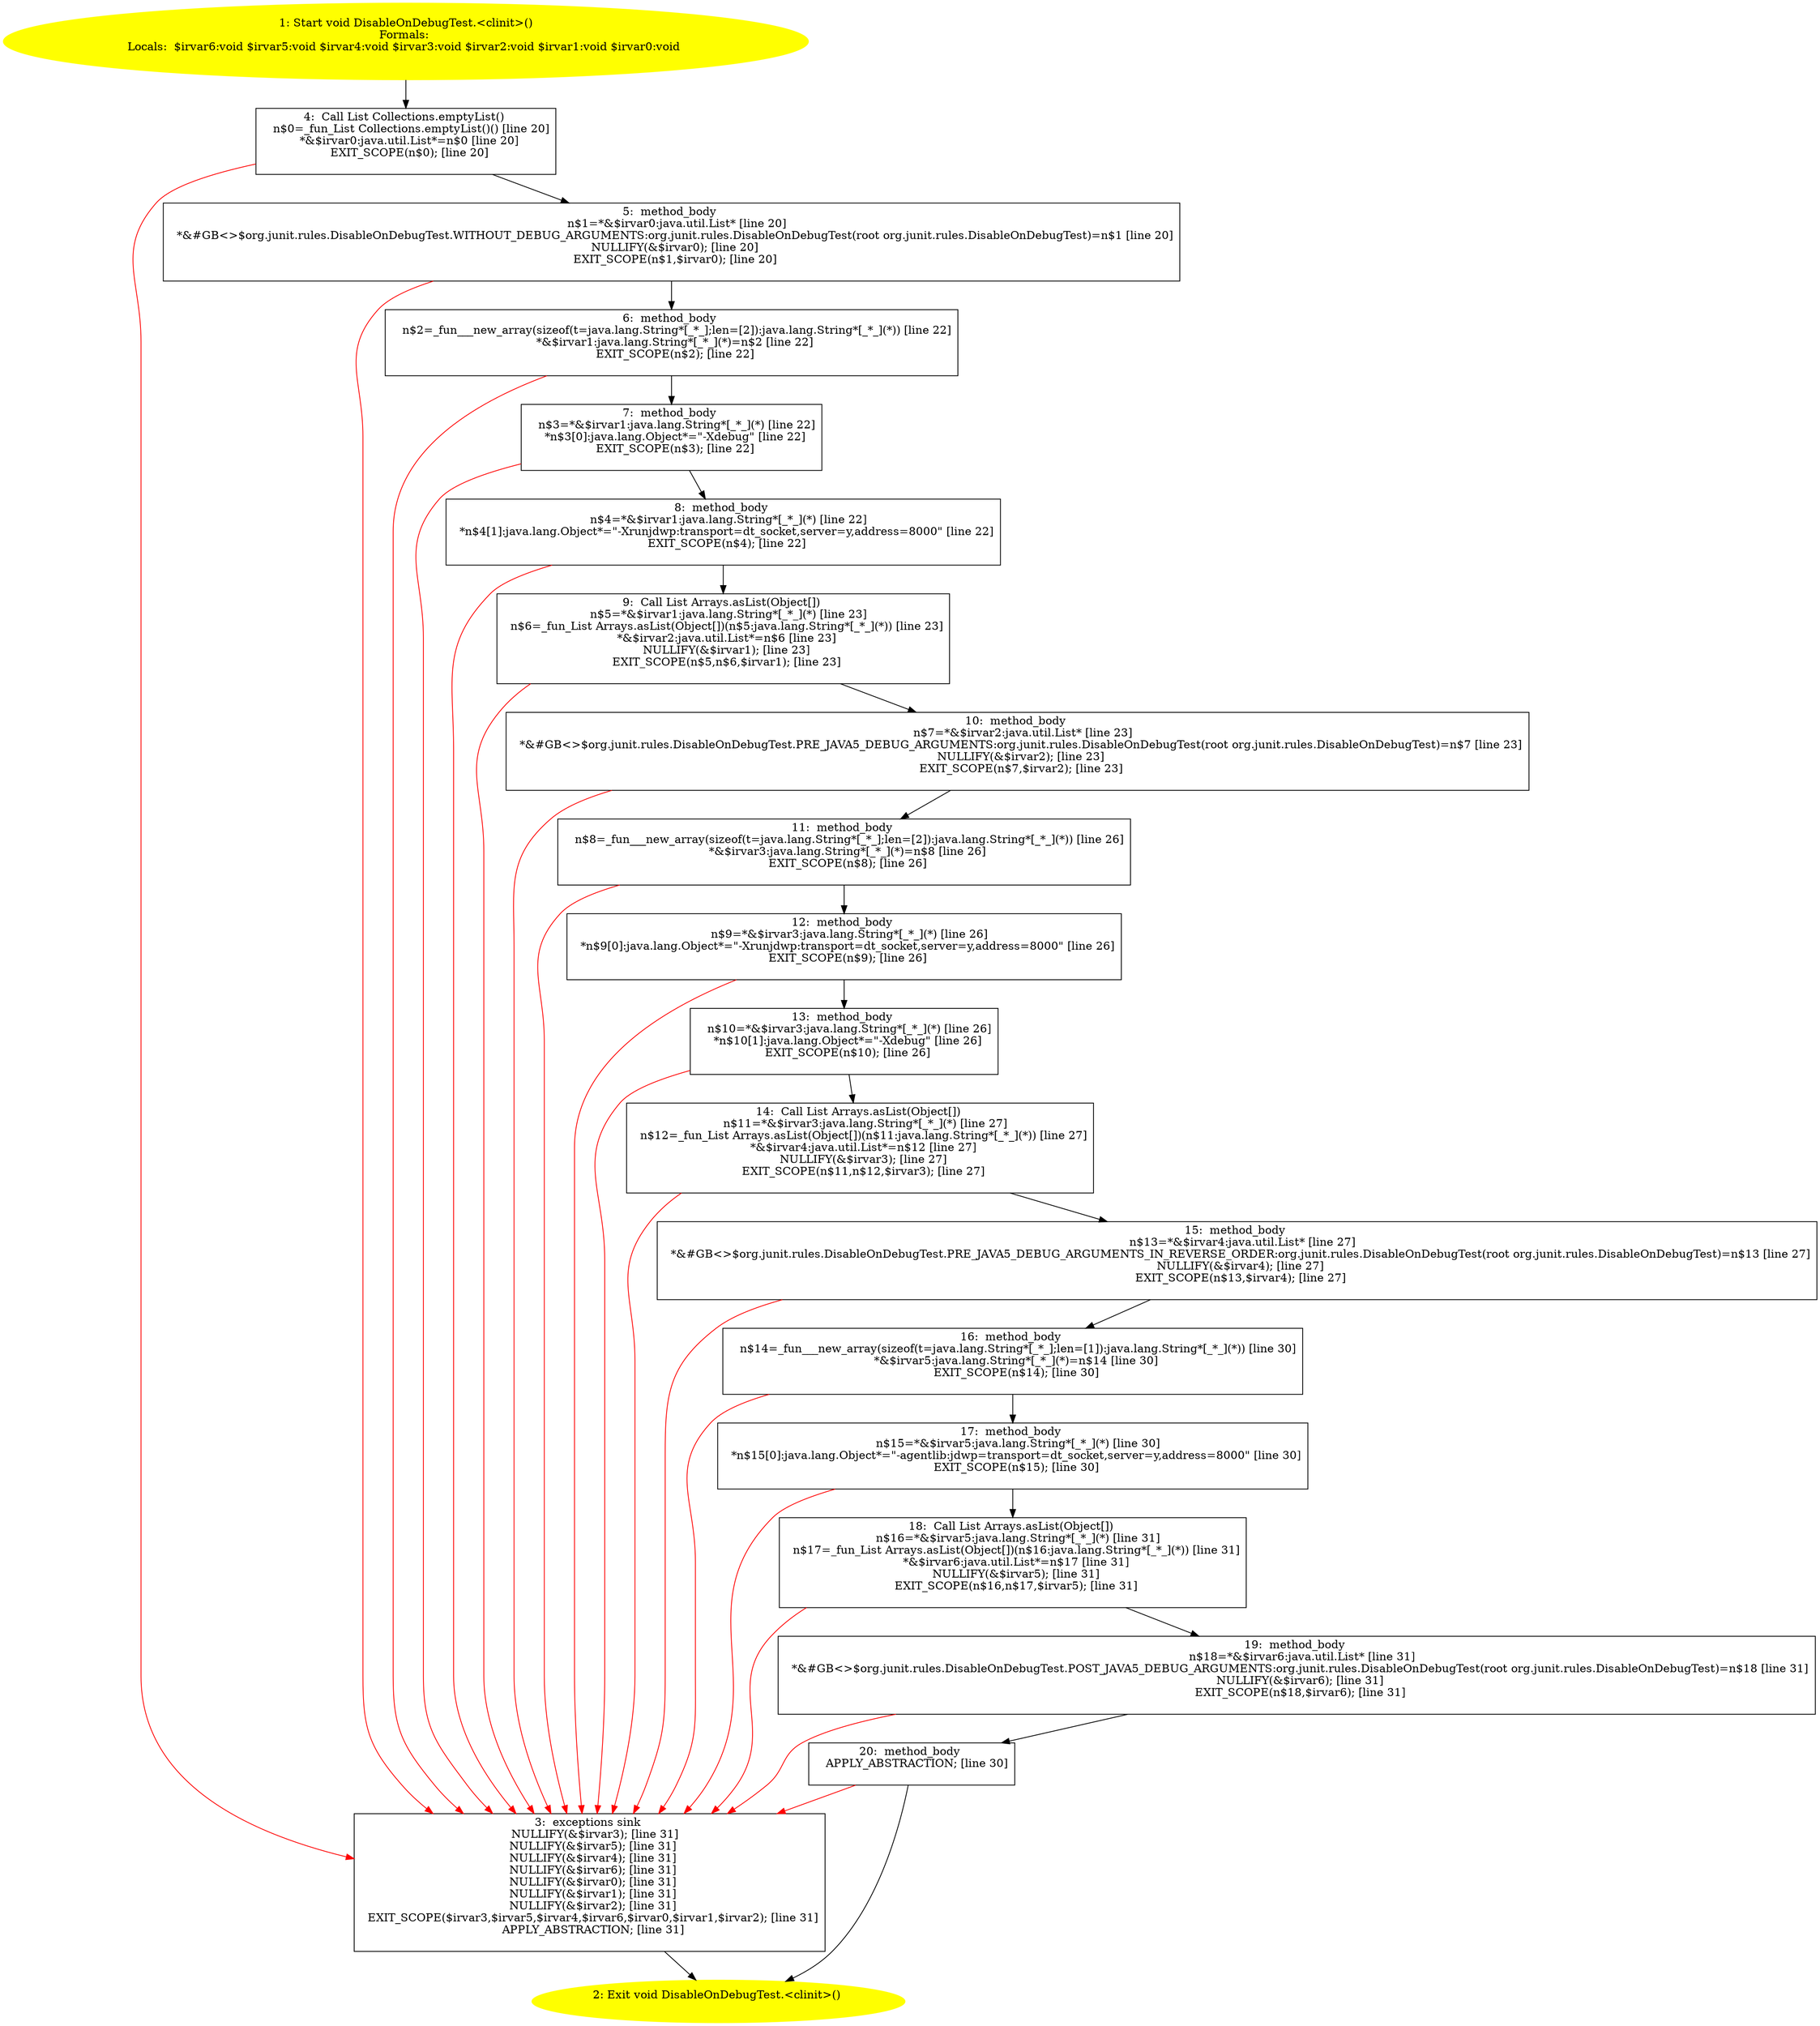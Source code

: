 /* @generated */
digraph cfg {
"org.junit.rules.DisableOnDebugTest.<clinit>():void.f48bef6284b780665e61f03df702e2dc_1" [label="1: Start void DisableOnDebugTest.<clinit>()\nFormals: \nLocals:  $irvar6:void $irvar5:void $irvar4:void $irvar3:void $irvar2:void $irvar1:void $irvar0:void \n  " color=yellow style=filled]
	

	 "org.junit.rules.DisableOnDebugTest.<clinit>():void.f48bef6284b780665e61f03df702e2dc_1" -> "org.junit.rules.DisableOnDebugTest.<clinit>():void.f48bef6284b780665e61f03df702e2dc_4" ;
"org.junit.rules.DisableOnDebugTest.<clinit>():void.f48bef6284b780665e61f03df702e2dc_2" [label="2: Exit void DisableOnDebugTest.<clinit>() \n  " color=yellow style=filled]
	

"org.junit.rules.DisableOnDebugTest.<clinit>():void.f48bef6284b780665e61f03df702e2dc_3" [label="3:  exceptions sink \n   NULLIFY(&$irvar3); [line 31]\n  NULLIFY(&$irvar5); [line 31]\n  NULLIFY(&$irvar4); [line 31]\n  NULLIFY(&$irvar6); [line 31]\n  NULLIFY(&$irvar0); [line 31]\n  NULLIFY(&$irvar1); [line 31]\n  NULLIFY(&$irvar2); [line 31]\n  EXIT_SCOPE($irvar3,$irvar5,$irvar4,$irvar6,$irvar0,$irvar1,$irvar2); [line 31]\n  APPLY_ABSTRACTION; [line 31]\n " shape="box"]
	

	 "org.junit.rules.DisableOnDebugTest.<clinit>():void.f48bef6284b780665e61f03df702e2dc_3" -> "org.junit.rules.DisableOnDebugTest.<clinit>():void.f48bef6284b780665e61f03df702e2dc_2" ;
"org.junit.rules.DisableOnDebugTest.<clinit>():void.f48bef6284b780665e61f03df702e2dc_4" [label="4:  Call List Collections.emptyList() \n   n$0=_fun_List Collections.emptyList()() [line 20]\n  *&$irvar0:java.util.List*=n$0 [line 20]\n  EXIT_SCOPE(n$0); [line 20]\n " shape="box"]
	

	 "org.junit.rules.DisableOnDebugTest.<clinit>():void.f48bef6284b780665e61f03df702e2dc_4" -> "org.junit.rules.DisableOnDebugTest.<clinit>():void.f48bef6284b780665e61f03df702e2dc_5" ;
	 "org.junit.rules.DisableOnDebugTest.<clinit>():void.f48bef6284b780665e61f03df702e2dc_4" -> "org.junit.rules.DisableOnDebugTest.<clinit>():void.f48bef6284b780665e61f03df702e2dc_3" [color="red" ];
"org.junit.rules.DisableOnDebugTest.<clinit>():void.f48bef6284b780665e61f03df702e2dc_5" [label="5:  method_body \n   n$1=*&$irvar0:java.util.List* [line 20]\n  *&#GB<>$org.junit.rules.DisableOnDebugTest.WITHOUT_DEBUG_ARGUMENTS:org.junit.rules.DisableOnDebugTest(root org.junit.rules.DisableOnDebugTest)=n$1 [line 20]\n  NULLIFY(&$irvar0); [line 20]\n  EXIT_SCOPE(n$1,$irvar0); [line 20]\n " shape="box"]
	

	 "org.junit.rules.DisableOnDebugTest.<clinit>():void.f48bef6284b780665e61f03df702e2dc_5" -> "org.junit.rules.DisableOnDebugTest.<clinit>():void.f48bef6284b780665e61f03df702e2dc_6" ;
	 "org.junit.rules.DisableOnDebugTest.<clinit>():void.f48bef6284b780665e61f03df702e2dc_5" -> "org.junit.rules.DisableOnDebugTest.<clinit>():void.f48bef6284b780665e61f03df702e2dc_3" [color="red" ];
"org.junit.rules.DisableOnDebugTest.<clinit>():void.f48bef6284b780665e61f03df702e2dc_6" [label="6:  method_body \n   n$2=_fun___new_array(sizeof(t=java.lang.String*[_*_];len=[2]):java.lang.String*[_*_](*)) [line 22]\n  *&$irvar1:java.lang.String*[_*_](*)=n$2 [line 22]\n  EXIT_SCOPE(n$2); [line 22]\n " shape="box"]
	

	 "org.junit.rules.DisableOnDebugTest.<clinit>():void.f48bef6284b780665e61f03df702e2dc_6" -> "org.junit.rules.DisableOnDebugTest.<clinit>():void.f48bef6284b780665e61f03df702e2dc_7" ;
	 "org.junit.rules.DisableOnDebugTest.<clinit>():void.f48bef6284b780665e61f03df702e2dc_6" -> "org.junit.rules.DisableOnDebugTest.<clinit>():void.f48bef6284b780665e61f03df702e2dc_3" [color="red" ];
"org.junit.rules.DisableOnDebugTest.<clinit>():void.f48bef6284b780665e61f03df702e2dc_7" [label="7:  method_body \n   n$3=*&$irvar1:java.lang.String*[_*_](*) [line 22]\n  *n$3[0]:java.lang.Object*=\"-Xdebug\" [line 22]\n  EXIT_SCOPE(n$3); [line 22]\n " shape="box"]
	

	 "org.junit.rules.DisableOnDebugTest.<clinit>():void.f48bef6284b780665e61f03df702e2dc_7" -> "org.junit.rules.DisableOnDebugTest.<clinit>():void.f48bef6284b780665e61f03df702e2dc_8" ;
	 "org.junit.rules.DisableOnDebugTest.<clinit>():void.f48bef6284b780665e61f03df702e2dc_7" -> "org.junit.rules.DisableOnDebugTest.<clinit>():void.f48bef6284b780665e61f03df702e2dc_3" [color="red" ];
"org.junit.rules.DisableOnDebugTest.<clinit>():void.f48bef6284b780665e61f03df702e2dc_8" [label="8:  method_body \n   n$4=*&$irvar1:java.lang.String*[_*_](*) [line 22]\n  *n$4[1]:java.lang.Object*=\"-Xrunjdwp:transport=dt_socket,server=y,address=8000\" [line 22]\n  EXIT_SCOPE(n$4); [line 22]\n " shape="box"]
	

	 "org.junit.rules.DisableOnDebugTest.<clinit>():void.f48bef6284b780665e61f03df702e2dc_8" -> "org.junit.rules.DisableOnDebugTest.<clinit>():void.f48bef6284b780665e61f03df702e2dc_9" ;
	 "org.junit.rules.DisableOnDebugTest.<clinit>():void.f48bef6284b780665e61f03df702e2dc_8" -> "org.junit.rules.DisableOnDebugTest.<clinit>():void.f48bef6284b780665e61f03df702e2dc_3" [color="red" ];
"org.junit.rules.DisableOnDebugTest.<clinit>():void.f48bef6284b780665e61f03df702e2dc_9" [label="9:  Call List Arrays.asList(Object[]) \n   n$5=*&$irvar1:java.lang.String*[_*_](*) [line 23]\n  n$6=_fun_List Arrays.asList(Object[])(n$5:java.lang.String*[_*_](*)) [line 23]\n  *&$irvar2:java.util.List*=n$6 [line 23]\n  NULLIFY(&$irvar1); [line 23]\n  EXIT_SCOPE(n$5,n$6,$irvar1); [line 23]\n " shape="box"]
	

	 "org.junit.rules.DisableOnDebugTest.<clinit>():void.f48bef6284b780665e61f03df702e2dc_9" -> "org.junit.rules.DisableOnDebugTest.<clinit>():void.f48bef6284b780665e61f03df702e2dc_10" ;
	 "org.junit.rules.DisableOnDebugTest.<clinit>():void.f48bef6284b780665e61f03df702e2dc_9" -> "org.junit.rules.DisableOnDebugTest.<clinit>():void.f48bef6284b780665e61f03df702e2dc_3" [color="red" ];
"org.junit.rules.DisableOnDebugTest.<clinit>():void.f48bef6284b780665e61f03df702e2dc_10" [label="10:  method_body \n   n$7=*&$irvar2:java.util.List* [line 23]\n  *&#GB<>$org.junit.rules.DisableOnDebugTest.PRE_JAVA5_DEBUG_ARGUMENTS:org.junit.rules.DisableOnDebugTest(root org.junit.rules.DisableOnDebugTest)=n$7 [line 23]\n  NULLIFY(&$irvar2); [line 23]\n  EXIT_SCOPE(n$7,$irvar2); [line 23]\n " shape="box"]
	

	 "org.junit.rules.DisableOnDebugTest.<clinit>():void.f48bef6284b780665e61f03df702e2dc_10" -> "org.junit.rules.DisableOnDebugTest.<clinit>():void.f48bef6284b780665e61f03df702e2dc_11" ;
	 "org.junit.rules.DisableOnDebugTest.<clinit>():void.f48bef6284b780665e61f03df702e2dc_10" -> "org.junit.rules.DisableOnDebugTest.<clinit>():void.f48bef6284b780665e61f03df702e2dc_3" [color="red" ];
"org.junit.rules.DisableOnDebugTest.<clinit>():void.f48bef6284b780665e61f03df702e2dc_11" [label="11:  method_body \n   n$8=_fun___new_array(sizeof(t=java.lang.String*[_*_];len=[2]):java.lang.String*[_*_](*)) [line 26]\n  *&$irvar3:java.lang.String*[_*_](*)=n$8 [line 26]\n  EXIT_SCOPE(n$8); [line 26]\n " shape="box"]
	

	 "org.junit.rules.DisableOnDebugTest.<clinit>():void.f48bef6284b780665e61f03df702e2dc_11" -> "org.junit.rules.DisableOnDebugTest.<clinit>():void.f48bef6284b780665e61f03df702e2dc_12" ;
	 "org.junit.rules.DisableOnDebugTest.<clinit>():void.f48bef6284b780665e61f03df702e2dc_11" -> "org.junit.rules.DisableOnDebugTest.<clinit>():void.f48bef6284b780665e61f03df702e2dc_3" [color="red" ];
"org.junit.rules.DisableOnDebugTest.<clinit>():void.f48bef6284b780665e61f03df702e2dc_12" [label="12:  method_body \n   n$9=*&$irvar3:java.lang.String*[_*_](*) [line 26]\n  *n$9[0]:java.lang.Object*=\"-Xrunjdwp:transport=dt_socket,server=y,address=8000\" [line 26]\n  EXIT_SCOPE(n$9); [line 26]\n " shape="box"]
	

	 "org.junit.rules.DisableOnDebugTest.<clinit>():void.f48bef6284b780665e61f03df702e2dc_12" -> "org.junit.rules.DisableOnDebugTest.<clinit>():void.f48bef6284b780665e61f03df702e2dc_13" ;
	 "org.junit.rules.DisableOnDebugTest.<clinit>():void.f48bef6284b780665e61f03df702e2dc_12" -> "org.junit.rules.DisableOnDebugTest.<clinit>():void.f48bef6284b780665e61f03df702e2dc_3" [color="red" ];
"org.junit.rules.DisableOnDebugTest.<clinit>():void.f48bef6284b780665e61f03df702e2dc_13" [label="13:  method_body \n   n$10=*&$irvar3:java.lang.String*[_*_](*) [line 26]\n  *n$10[1]:java.lang.Object*=\"-Xdebug\" [line 26]\n  EXIT_SCOPE(n$10); [line 26]\n " shape="box"]
	

	 "org.junit.rules.DisableOnDebugTest.<clinit>():void.f48bef6284b780665e61f03df702e2dc_13" -> "org.junit.rules.DisableOnDebugTest.<clinit>():void.f48bef6284b780665e61f03df702e2dc_14" ;
	 "org.junit.rules.DisableOnDebugTest.<clinit>():void.f48bef6284b780665e61f03df702e2dc_13" -> "org.junit.rules.DisableOnDebugTest.<clinit>():void.f48bef6284b780665e61f03df702e2dc_3" [color="red" ];
"org.junit.rules.DisableOnDebugTest.<clinit>():void.f48bef6284b780665e61f03df702e2dc_14" [label="14:  Call List Arrays.asList(Object[]) \n   n$11=*&$irvar3:java.lang.String*[_*_](*) [line 27]\n  n$12=_fun_List Arrays.asList(Object[])(n$11:java.lang.String*[_*_](*)) [line 27]\n  *&$irvar4:java.util.List*=n$12 [line 27]\n  NULLIFY(&$irvar3); [line 27]\n  EXIT_SCOPE(n$11,n$12,$irvar3); [line 27]\n " shape="box"]
	

	 "org.junit.rules.DisableOnDebugTest.<clinit>():void.f48bef6284b780665e61f03df702e2dc_14" -> "org.junit.rules.DisableOnDebugTest.<clinit>():void.f48bef6284b780665e61f03df702e2dc_15" ;
	 "org.junit.rules.DisableOnDebugTest.<clinit>():void.f48bef6284b780665e61f03df702e2dc_14" -> "org.junit.rules.DisableOnDebugTest.<clinit>():void.f48bef6284b780665e61f03df702e2dc_3" [color="red" ];
"org.junit.rules.DisableOnDebugTest.<clinit>():void.f48bef6284b780665e61f03df702e2dc_15" [label="15:  method_body \n   n$13=*&$irvar4:java.util.List* [line 27]\n  *&#GB<>$org.junit.rules.DisableOnDebugTest.PRE_JAVA5_DEBUG_ARGUMENTS_IN_REVERSE_ORDER:org.junit.rules.DisableOnDebugTest(root org.junit.rules.DisableOnDebugTest)=n$13 [line 27]\n  NULLIFY(&$irvar4); [line 27]\n  EXIT_SCOPE(n$13,$irvar4); [line 27]\n " shape="box"]
	

	 "org.junit.rules.DisableOnDebugTest.<clinit>():void.f48bef6284b780665e61f03df702e2dc_15" -> "org.junit.rules.DisableOnDebugTest.<clinit>():void.f48bef6284b780665e61f03df702e2dc_16" ;
	 "org.junit.rules.DisableOnDebugTest.<clinit>():void.f48bef6284b780665e61f03df702e2dc_15" -> "org.junit.rules.DisableOnDebugTest.<clinit>():void.f48bef6284b780665e61f03df702e2dc_3" [color="red" ];
"org.junit.rules.DisableOnDebugTest.<clinit>():void.f48bef6284b780665e61f03df702e2dc_16" [label="16:  method_body \n   n$14=_fun___new_array(sizeof(t=java.lang.String*[_*_];len=[1]):java.lang.String*[_*_](*)) [line 30]\n  *&$irvar5:java.lang.String*[_*_](*)=n$14 [line 30]\n  EXIT_SCOPE(n$14); [line 30]\n " shape="box"]
	

	 "org.junit.rules.DisableOnDebugTest.<clinit>():void.f48bef6284b780665e61f03df702e2dc_16" -> "org.junit.rules.DisableOnDebugTest.<clinit>():void.f48bef6284b780665e61f03df702e2dc_17" ;
	 "org.junit.rules.DisableOnDebugTest.<clinit>():void.f48bef6284b780665e61f03df702e2dc_16" -> "org.junit.rules.DisableOnDebugTest.<clinit>():void.f48bef6284b780665e61f03df702e2dc_3" [color="red" ];
"org.junit.rules.DisableOnDebugTest.<clinit>():void.f48bef6284b780665e61f03df702e2dc_17" [label="17:  method_body \n   n$15=*&$irvar5:java.lang.String*[_*_](*) [line 30]\n  *n$15[0]:java.lang.Object*=\"-agentlib:jdwp=transport=dt_socket,server=y,address=8000\" [line 30]\n  EXIT_SCOPE(n$15); [line 30]\n " shape="box"]
	

	 "org.junit.rules.DisableOnDebugTest.<clinit>():void.f48bef6284b780665e61f03df702e2dc_17" -> "org.junit.rules.DisableOnDebugTest.<clinit>():void.f48bef6284b780665e61f03df702e2dc_18" ;
	 "org.junit.rules.DisableOnDebugTest.<clinit>():void.f48bef6284b780665e61f03df702e2dc_17" -> "org.junit.rules.DisableOnDebugTest.<clinit>():void.f48bef6284b780665e61f03df702e2dc_3" [color="red" ];
"org.junit.rules.DisableOnDebugTest.<clinit>():void.f48bef6284b780665e61f03df702e2dc_18" [label="18:  Call List Arrays.asList(Object[]) \n   n$16=*&$irvar5:java.lang.String*[_*_](*) [line 31]\n  n$17=_fun_List Arrays.asList(Object[])(n$16:java.lang.String*[_*_](*)) [line 31]\n  *&$irvar6:java.util.List*=n$17 [line 31]\n  NULLIFY(&$irvar5); [line 31]\n  EXIT_SCOPE(n$16,n$17,$irvar5); [line 31]\n " shape="box"]
	

	 "org.junit.rules.DisableOnDebugTest.<clinit>():void.f48bef6284b780665e61f03df702e2dc_18" -> "org.junit.rules.DisableOnDebugTest.<clinit>():void.f48bef6284b780665e61f03df702e2dc_19" ;
	 "org.junit.rules.DisableOnDebugTest.<clinit>():void.f48bef6284b780665e61f03df702e2dc_18" -> "org.junit.rules.DisableOnDebugTest.<clinit>():void.f48bef6284b780665e61f03df702e2dc_3" [color="red" ];
"org.junit.rules.DisableOnDebugTest.<clinit>():void.f48bef6284b780665e61f03df702e2dc_19" [label="19:  method_body \n   n$18=*&$irvar6:java.util.List* [line 31]\n  *&#GB<>$org.junit.rules.DisableOnDebugTest.POST_JAVA5_DEBUG_ARGUMENTS:org.junit.rules.DisableOnDebugTest(root org.junit.rules.DisableOnDebugTest)=n$18 [line 31]\n  NULLIFY(&$irvar6); [line 31]\n  EXIT_SCOPE(n$18,$irvar6); [line 31]\n " shape="box"]
	

	 "org.junit.rules.DisableOnDebugTest.<clinit>():void.f48bef6284b780665e61f03df702e2dc_19" -> "org.junit.rules.DisableOnDebugTest.<clinit>():void.f48bef6284b780665e61f03df702e2dc_20" ;
	 "org.junit.rules.DisableOnDebugTest.<clinit>():void.f48bef6284b780665e61f03df702e2dc_19" -> "org.junit.rules.DisableOnDebugTest.<clinit>():void.f48bef6284b780665e61f03df702e2dc_3" [color="red" ];
"org.junit.rules.DisableOnDebugTest.<clinit>():void.f48bef6284b780665e61f03df702e2dc_20" [label="20:  method_body \n   APPLY_ABSTRACTION; [line 30]\n " shape="box"]
	

	 "org.junit.rules.DisableOnDebugTest.<clinit>():void.f48bef6284b780665e61f03df702e2dc_20" -> "org.junit.rules.DisableOnDebugTest.<clinit>():void.f48bef6284b780665e61f03df702e2dc_2" ;
	 "org.junit.rules.DisableOnDebugTest.<clinit>():void.f48bef6284b780665e61f03df702e2dc_20" -> "org.junit.rules.DisableOnDebugTest.<clinit>():void.f48bef6284b780665e61f03df702e2dc_3" [color="red" ];
}
